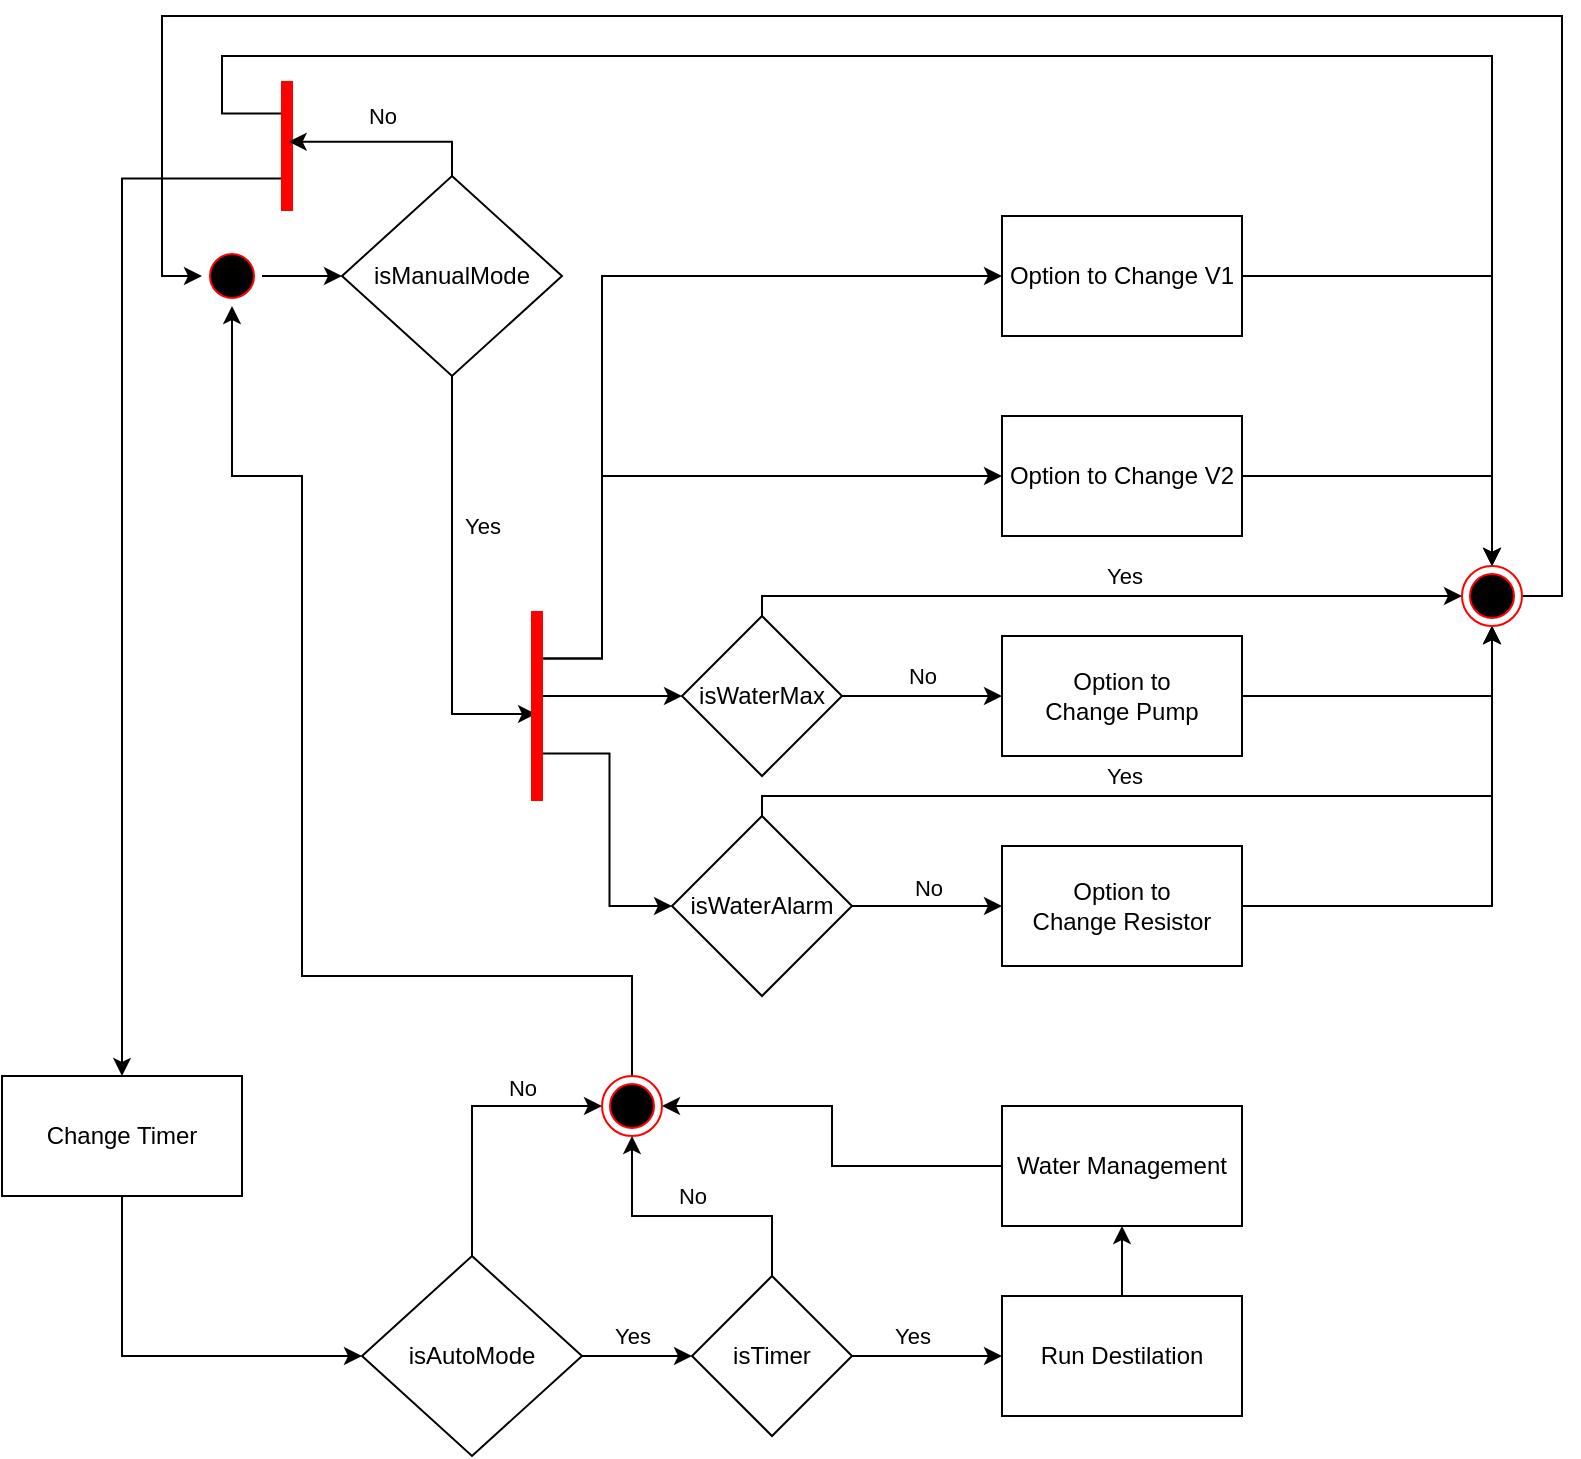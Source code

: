 <mxfile version="24.7.5">
  <diagram name="Página-1" id="O3JyGVQpDG3Lo8o7kQD4">
    <mxGraphModel dx="1687" dy="993" grid="1" gridSize="10" guides="1" tooltips="1" connect="1" arrows="1" fold="1" page="1" pageScale="1" pageWidth="827" pageHeight="1169" math="0" shadow="0">
      <root>
        <mxCell id="0" />
        <mxCell id="1" parent="0" />
        <mxCell id="xve0XWHkX6E9ICd-36VI-22" style="edgeStyle=orthogonalEdgeStyle;rounded=0;orthogonalLoop=1;jettySize=auto;html=1;" parent="1" source="xve0XWHkX6E9ICd-36VI-2" target="xve0XWHkX6E9ICd-36VI-21" edge="1">
          <mxGeometry relative="1" as="geometry" />
        </mxCell>
        <mxCell id="xve0XWHkX6E9ICd-36VI-2" value="Option to Change V1" style="rounded=0;whiteSpace=wrap;html=1;" parent="1" vertex="1">
          <mxGeometry x="524" y="140" width="120" height="60" as="geometry" />
        </mxCell>
        <mxCell id="xve0XWHkX6E9ICd-36VI-4" style="edgeStyle=orthogonalEdgeStyle;rounded=0;orthogonalLoop=1;jettySize=auto;html=1;entryX=0.458;entryY=0.45;entryDx=0;entryDy=0;entryPerimeter=0;" parent="1" source="xve0XWHkX6E9ICd-36VI-3" target="xve0XWHkX6E9ICd-36VI-13" edge="1">
          <mxGeometry relative="1" as="geometry">
            <Array as="points">
              <mxPoint x="249" y="389" />
            </Array>
          </mxGeometry>
        </mxCell>
        <mxCell id="xve0XWHkX6E9ICd-36VI-5" value="Yes" style="edgeLabel;html=1;align=center;verticalAlign=middle;resizable=0;points=[];" parent="xve0XWHkX6E9ICd-36VI-4" vertex="1" connectable="0">
          <mxGeometry x="-0.287" y="-2" relative="1" as="geometry">
            <mxPoint x="17" as="offset" />
          </mxGeometry>
        </mxCell>
        <mxCell id="xve0XWHkX6E9ICd-36VI-3" value="isManualMode" style="rhombus;whiteSpace=wrap;html=1;" parent="1" vertex="1">
          <mxGeometry x="194" y="120" width="110" height="100" as="geometry" />
        </mxCell>
        <mxCell id="xve0XWHkX6E9ICd-36VI-23" style="edgeStyle=orthogonalEdgeStyle;rounded=0;orthogonalLoop=1;jettySize=auto;html=1;" parent="1" source="xve0XWHkX6E9ICd-36VI-6" target="xve0XWHkX6E9ICd-36VI-21" edge="1">
          <mxGeometry relative="1" as="geometry" />
        </mxCell>
        <mxCell id="xve0XWHkX6E9ICd-36VI-6" value="Option to Change&amp;nbsp;V2" style="rounded=0;whiteSpace=wrap;html=1;" parent="1" vertex="1">
          <mxGeometry x="524" y="240" width="120" height="60" as="geometry" />
        </mxCell>
        <mxCell id="xve0XWHkX6E9ICd-36VI-24" style="edgeStyle=orthogonalEdgeStyle;rounded=0;orthogonalLoop=1;jettySize=auto;html=1;entryX=0.5;entryY=1;entryDx=0;entryDy=0;" parent="1" source="xve0XWHkX6E9ICd-36VI-7" target="xve0XWHkX6E9ICd-36VI-21" edge="1">
          <mxGeometry relative="1" as="geometry" />
        </mxCell>
        <mxCell id="xve0XWHkX6E9ICd-36VI-7" value="Option to Change&amp;nbsp;Pump" style="rounded=0;whiteSpace=wrap;html=1;" parent="1" vertex="1">
          <mxGeometry x="524" y="350" width="120" height="60" as="geometry" />
        </mxCell>
        <mxCell id="xve0XWHkX6E9ICd-36VI-26" style="edgeStyle=orthogonalEdgeStyle;rounded=0;orthogonalLoop=1;jettySize=auto;html=1;entryX=0.5;entryY=1;entryDx=0;entryDy=0;" parent="1" source="xve0XWHkX6E9ICd-36VI-8" target="xve0XWHkX6E9ICd-36VI-21" edge="1">
          <mxGeometry relative="1" as="geometry" />
        </mxCell>
        <mxCell id="xve0XWHkX6E9ICd-36VI-8" value="Option to Change&amp;nbsp;Resistor" style="rounded=0;whiteSpace=wrap;html=1;" parent="1" vertex="1">
          <mxGeometry x="524" y="455" width="120" height="60" as="geometry" />
        </mxCell>
        <mxCell id="xve0XWHkX6E9ICd-36VI-11" style="edgeStyle=orthogonalEdgeStyle;rounded=0;orthogonalLoop=1;jettySize=auto;html=1;entryX=0;entryY=0.5;entryDx=0;entryDy=0;" parent="1" source="xve0XWHkX6E9ICd-36VI-9" target="xve0XWHkX6E9ICd-36VI-7" edge="1">
          <mxGeometry relative="1" as="geometry" />
        </mxCell>
        <mxCell id="xve0XWHkX6E9ICd-36VI-12" value="No" style="edgeLabel;html=1;align=center;verticalAlign=middle;resizable=0;points=[];" parent="xve0XWHkX6E9ICd-36VI-11" vertex="1" connectable="0">
          <mxGeometry x="-0.219" y="1" relative="1" as="geometry">
            <mxPoint x="9" y="-9" as="offset" />
          </mxGeometry>
        </mxCell>
        <mxCell id="xve0XWHkX6E9ICd-36VI-27" style="edgeStyle=orthogonalEdgeStyle;rounded=0;orthogonalLoop=1;jettySize=auto;html=1;entryX=0;entryY=0.5;entryDx=0;entryDy=0;" parent="1" source="xve0XWHkX6E9ICd-36VI-9" target="xve0XWHkX6E9ICd-36VI-21" edge="1">
          <mxGeometry relative="1" as="geometry">
            <Array as="points">
              <mxPoint x="404" y="330" />
            </Array>
          </mxGeometry>
        </mxCell>
        <mxCell id="xve0XWHkX6E9ICd-36VI-29" value="Yes" style="edgeLabel;html=1;align=center;verticalAlign=middle;resizable=0;points=[];" parent="xve0XWHkX6E9ICd-36VI-27" vertex="1" connectable="0">
          <mxGeometry x="-0.125" relative="1" as="geometry">
            <mxPoint x="33" y="-10" as="offset" />
          </mxGeometry>
        </mxCell>
        <mxCell id="xve0XWHkX6E9ICd-36VI-9" value="isWaterMax" style="rhombus;whiteSpace=wrap;html=1;" parent="1" vertex="1">
          <mxGeometry x="364" y="340" width="80" height="80" as="geometry" />
        </mxCell>
        <mxCell id="xve0XWHkX6E9ICd-36VI-18" style="edgeStyle=orthogonalEdgeStyle;rounded=0;orthogonalLoop=1;jettySize=auto;html=1;entryX=0;entryY=0.5;entryDx=0;entryDy=0;" parent="1" source="xve0XWHkX6E9ICd-36VI-10" target="xve0XWHkX6E9ICd-36VI-8" edge="1">
          <mxGeometry relative="1" as="geometry" />
        </mxCell>
        <mxCell id="xve0XWHkX6E9ICd-36VI-19" value="No" style="edgeLabel;html=1;align=center;verticalAlign=middle;resizable=0;points=[];" parent="xve0XWHkX6E9ICd-36VI-18" vertex="1" connectable="0">
          <mxGeometry x="-0.275" relative="1" as="geometry">
            <mxPoint x="11" y="-9" as="offset" />
          </mxGeometry>
        </mxCell>
        <mxCell id="xve0XWHkX6E9ICd-36VI-28" style="edgeStyle=orthogonalEdgeStyle;rounded=0;orthogonalLoop=1;jettySize=auto;html=1;entryX=0.5;entryY=1;entryDx=0;entryDy=0;" parent="1" source="xve0XWHkX6E9ICd-36VI-10" target="xve0XWHkX6E9ICd-36VI-21" edge="1">
          <mxGeometry relative="1" as="geometry">
            <Array as="points">
              <mxPoint x="404" y="430" />
              <mxPoint x="769" y="430" />
            </Array>
          </mxGeometry>
        </mxCell>
        <mxCell id="xve0XWHkX6E9ICd-36VI-30" value="Yes" style="edgeLabel;html=1;align=center;verticalAlign=middle;resizable=0;points=[];" parent="xve0XWHkX6E9ICd-36VI-28" vertex="1" connectable="0">
          <mxGeometry x="-0.093" relative="1" as="geometry">
            <mxPoint x="-18" y="-10" as="offset" />
          </mxGeometry>
        </mxCell>
        <mxCell id="xve0XWHkX6E9ICd-36VI-10" value="isWaterAlarm" style="rhombus;whiteSpace=wrap;html=1;" parent="1" vertex="1">
          <mxGeometry x="359" y="440" width="90" height="90" as="geometry" />
        </mxCell>
        <mxCell id="xve0XWHkX6E9ICd-36VI-15" style="edgeStyle=orthogonalEdgeStyle;rounded=0;orthogonalLoop=1;jettySize=auto;html=1;exitX=0.75;exitY=0.5;exitDx=0;exitDy=0;exitPerimeter=0;entryX=0;entryY=0.5;entryDx=0;entryDy=0;" parent="1" source="xve0XWHkX6E9ICd-36VI-13" target="xve0XWHkX6E9ICd-36VI-2" edge="1">
          <mxGeometry relative="1" as="geometry">
            <mxPoint x="334" y="351.25" as="sourcePoint" />
            <mxPoint x="566.5" y="160" as="targetPoint" />
            <Array as="points">
              <mxPoint x="324" y="361" />
              <mxPoint x="324" y="170" />
            </Array>
          </mxGeometry>
        </mxCell>
        <mxCell id="xve0XWHkX6E9ICd-36VI-16" style="edgeStyle=orthogonalEdgeStyle;rounded=0;orthogonalLoop=1;jettySize=auto;html=1;exitX=0.553;exitY=0.65;exitDx=0;exitDy=0;exitPerimeter=0;entryX=0;entryY=0.5;entryDx=0;entryDy=0;" parent="1" source="xve0XWHkX6E9ICd-36VI-13" target="xve0XWHkX6E9ICd-36VI-9" edge="1">
          <mxGeometry relative="1" as="geometry" />
        </mxCell>
        <mxCell id="xve0XWHkX6E9ICd-36VI-17" style="edgeStyle=orthogonalEdgeStyle;rounded=0;orthogonalLoop=1;jettySize=auto;html=1;exitX=0.25;exitY=0.5;exitDx=0;exitDy=0;exitPerimeter=0;entryX=0;entryY=0.5;entryDx=0;entryDy=0;" parent="1" source="xve0XWHkX6E9ICd-36VI-13" target="xve0XWHkX6E9ICd-36VI-10" edge="1">
          <mxGeometry relative="1" as="geometry" />
        </mxCell>
        <mxCell id="xve0XWHkX6E9ICd-36VI-20" style="edgeStyle=orthogonalEdgeStyle;rounded=0;orthogonalLoop=1;jettySize=auto;html=1;exitX=0.75;exitY=0.5;exitDx=0;exitDy=0;exitPerimeter=0;entryX=0;entryY=0.5;entryDx=0;entryDy=0;" parent="1" source="xve0XWHkX6E9ICd-36VI-13" target="xve0XWHkX6E9ICd-36VI-6" edge="1">
          <mxGeometry relative="1" as="geometry">
            <Array as="points">
              <mxPoint x="324" y="361" />
              <mxPoint x="324" y="270" />
            </Array>
          </mxGeometry>
        </mxCell>
        <mxCell id="xve0XWHkX6E9ICd-36VI-13" value="" style="shape=line;html=1;strokeWidth=6;strokeColor=#ff0000;rotation=-90;" parent="1" vertex="1">
          <mxGeometry x="244" y="380" width="95" height="10" as="geometry" />
        </mxCell>
        <mxCell id="xve0XWHkX6E9ICd-36VI-36" style="edgeStyle=orthogonalEdgeStyle;rounded=0;orthogonalLoop=1;jettySize=auto;html=1;entryX=0;entryY=0.5;entryDx=0;entryDy=0;" parent="1" source="xve0XWHkX6E9ICd-36VI-21" target="xve0XWHkX6E9ICd-36VI-31" edge="1">
          <mxGeometry relative="1" as="geometry">
            <Array as="points">
              <mxPoint x="804" y="330" />
              <mxPoint x="804" y="40" />
              <mxPoint x="104" y="40" />
              <mxPoint x="104" y="170" />
            </Array>
          </mxGeometry>
        </mxCell>
        <mxCell id="xve0XWHkX6E9ICd-36VI-21" value="" style="ellipse;html=1;shape=endState;fillColor=#000000;strokeColor=#ff0000;" parent="1" vertex="1">
          <mxGeometry x="754" y="315" width="30" height="30" as="geometry" />
        </mxCell>
        <mxCell id="xve0XWHkX6E9ICd-36VI-33" style="edgeStyle=orthogonalEdgeStyle;rounded=0;orthogonalLoop=1;jettySize=auto;html=1;entryX=0;entryY=0.5;entryDx=0;entryDy=0;" parent="1" source="xve0XWHkX6E9ICd-36VI-31" target="xve0XWHkX6E9ICd-36VI-3" edge="1">
          <mxGeometry relative="1" as="geometry" />
        </mxCell>
        <mxCell id="xve0XWHkX6E9ICd-36VI-31" value="" style="ellipse;html=1;shape=startState;fillColor=#000000;strokeColor=#ff0000;" parent="1" vertex="1">
          <mxGeometry x="124" y="155" width="30" height="30" as="geometry" />
        </mxCell>
        <mxCell id="NpD5K99SZVwvwFvOVfnl-2" style="edgeStyle=orthogonalEdgeStyle;rounded=0;orthogonalLoop=1;jettySize=auto;html=1;entryX=0;entryY=0.5;entryDx=0;entryDy=0;" edge="1" parent="1" source="xve0XWHkX6E9ICd-36VI-41" target="NpD5K99SZVwvwFvOVfnl-1">
          <mxGeometry relative="1" as="geometry" />
        </mxCell>
        <mxCell id="NpD5K99SZVwvwFvOVfnl-3" value="Yes" style="edgeLabel;html=1;align=center;verticalAlign=middle;resizable=0;points=[];" vertex="1" connectable="0" parent="NpD5K99SZVwvwFvOVfnl-2">
          <mxGeometry x="-0.127" y="-2" relative="1" as="geometry">
            <mxPoint x="1" y="-12" as="offset" />
          </mxGeometry>
        </mxCell>
        <mxCell id="NpD5K99SZVwvwFvOVfnl-16" style="edgeStyle=orthogonalEdgeStyle;rounded=0;orthogonalLoop=1;jettySize=auto;html=1;entryX=0;entryY=0.5;entryDx=0;entryDy=0;" edge="1" parent="1" source="xve0XWHkX6E9ICd-36VI-41" target="NpD5K99SZVwvwFvOVfnl-13">
          <mxGeometry relative="1" as="geometry">
            <Array as="points">
              <mxPoint x="259" y="585" />
            </Array>
          </mxGeometry>
        </mxCell>
        <mxCell id="NpD5K99SZVwvwFvOVfnl-19" value="No" style="edgeLabel;html=1;align=center;verticalAlign=middle;resizable=0;points=[];" vertex="1" connectable="0" parent="NpD5K99SZVwvwFvOVfnl-16">
          <mxGeometry x="0.429" relative="1" as="geometry">
            <mxPoint y="-9" as="offset" />
          </mxGeometry>
        </mxCell>
        <mxCell id="xve0XWHkX6E9ICd-36VI-41" value="isAutoMode" style="rhombus;whiteSpace=wrap;html=1;" parent="1" vertex="1">
          <mxGeometry x="204" y="660" width="110" height="100" as="geometry" />
        </mxCell>
        <mxCell id="NpD5K99SZVwvwFvOVfnl-11" style="edgeStyle=orthogonalEdgeStyle;rounded=0;orthogonalLoop=1;jettySize=auto;html=1;entryX=0.5;entryY=1;entryDx=0;entryDy=0;" edge="1" parent="1" source="xve0XWHkX6E9ICd-36VI-64" target="NpD5K99SZVwvwFvOVfnl-10">
          <mxGeometry relative="1" as="geometry" />
        </mxCell>
        <mxCell id="xve0XWHkX6E9ICd-36VI-64" value="Run Destilation" style="rounded=0;whiteSpace=wrap;html=1;" parent="1" vertex="1">
          <mxGeometry x="524" y="680" width="120" height="60" as="geometry" />
        </mxCell>
        <mxCell id="NpD5K99SZVwvwFvOVfnl-4" style="edgeStyle=orthogonalEdgeStyle;rounded=0;orthogonalLoop=1;jettySize=auto;html=1;entryX=0;entryY=0.5;entryDx=0;entryDy=0;" edge="1" parent="1" source="NpD5K99SZVwvwFvOVfnl-1" target="xve0XWHkX6E9ICd-36VI-64">
          <mxGeometry relative="1" as="geometry" />
        </mxCell>
        <mxCell id="NpD5K99SZVwvwFvOVfnl-5" value="Yes" style="edgeLabel;html=1;align=center;verticalAlign=middle;resizable=0;points=[];" vertex="1" connectable="0" parent="NpD5K99SZVwvwFvOVfnl-4">
          <mxGeometry x="-0.162" y="-1" relative="1" as="geometry">
            <mxPoint x="-2" y="-11" as="offset" />
          </mxGeometry>
        </mxCell>
        <mxCell id="NpD5K99SZVwvwFvOVfnl-17" style="edgeStyle=orthogonalEdgeStyle;rounded=0;orthogonalLoop=1;jettySize=auto;html=1;entryX=0.5;entryY=1;entryDx=0;entryDy=0;" edge="1" parent="1" source="NpD5K99SZVwvwFvOVfnl-1" target="NpD5K99SZVwvwFvOVfnl-13">
          <mxGeometry relative="1" as="geometry">
            <Array as="points">
              <mxPoint x="409" y="640" />
              <mxPoint x="339" y="640" />
            </Array>
          </mxGeometry>
        </mxCell>
        <mxCell id="NpD5K99SZVwvwFvOVfnl-18" value="No" style="edgeLabel;html=1;align=center;verticalAlign=middle;resizable=0;points=[];" vertex="1" connectable="0" parent="NpD5K99SZVwvwFvOVfnl-17">
          <mxGeometry x="-0.012" y="-1" relative="1" as="geometry">
            <mxPoint x="-1" y="-9" as="offset" />
          </mxGeometry>
        </mxCell>
        <mxCell id="NpD5K99SZVwvwFvOVfnl-1" value="isTimer" style="rhombus;whiteSpace=wrap;html=1;" vertex="1" parent="1">
          <mxGeometry x="369" y="670" width="80" height="80" as="geometry" />
        </mxCell>
        <mxCell id="NpD5K99SZVwvwFvOVfnl-9" style="edgeStyle=orthogonalEdgeStyle;rounded=0;orthogonalLoop=1;jettySize=auto;html=1;entryX=0;entryY=0.5;entryDx=0;entryDy=0;exitX=0.5;exitY=1;exitDx=0;exitDy=0;" edge="1" parent="1" source="NpD5K99SZVwvwFvOVfnl-6" target="xve0XWHkX6E9ICd-36VI-41">
          <mxGeometry relative="1" as="geometry" />
        </mxCell>
        <mxCell id="NpD5K99SZVwvwFvOVfnl-6" value="Change Timer" style="rounded=0;whiteSpace=wrap;html=1;" vertex="1" parent="1">
          <mxGeometry x="24" y="570" width="120" height="60" as="geometry" />
        </mxCell>
        <mxCell id="NpD5K99SZVwvwFvOVfnl-14" style="edgeStyle=orthogonalEdgeStyle;rounded=0;orthogonalLoop=1;jettySize=auto;html=1;entryX=1;entryY=0.5;entryDx=0;entryDy=0;" edge="1" parent="1" source="NpD5K99SZVwvwFvOVfnl-10" target="NpD5K99SZVwvwFvOVfnl-13">
          <mxGeometry relative="1" as="geometry" />
        </mxCell>
        <mxCell id="NpD5K99SZVwvwFvOVfnl-10" value="Water Management" style="rounded=0;whiteSpace=wrap;html=1;" vertex="1" parent="1">
          <mxGeometry x="524" y="585" width="120" height="60" as="geometry" />
        </mxCell>
        <mxCell id="NpD5K99SZVwvwFvOVfnl-20" style="edgeStyle=orthogonalEdgeStyle;rounded=0;orthogonalLoop=1;jettySize=auto;html=1;entryX=0.5;entryY=1;entryDx=0;entryDy=0;" edge="1" parent="1" source="NpD5K99SZVwvwFvOVfnl-13" target="xve0XWHkX6E9ICd-36VI-31">
          <mxGeometry relative="1" as="geometry">
            <Array as="points">
              <mxPoint x="339" y="520" />
              <mxPoint x="174" y="520" />
              <mxPoint x="174" y="270" />
              <mxPoint x="139" y="270" />
            </Array>
          </mxGeometry>
        </mxCell>
        <mxCell id="NpD5K99SZVwvwFvOVfnl-13" value="" style="ellipse;html=1;shape=endState;fillColor=#000000;strokeColor=#ff0000;" vertex="1" parent="1">
          <mxGeometry x="324" y="570" width="30" height="30" as="geometry" />
        </mxCell>
        <mxCell id="NpD5K99SZVwvwFvOVfnl-24" style="edgeStyle=orthogonalEdgeStyle;rounded=0;orthogonalLoop=1;jettySize=auto;html=1;exitX=0.25;exitY=0.5;exitDx=0;exitDy=0;exitPerimeter=0;entryX=0.5;entryY=0;entryDx=0;entryDy=0;" edge="1" parent="1" source="NpD5K99SZVwvwFvOVfnl-21" target="NpD5K99SZVwvwFvOVfnl-6">
          <mxGeometry relative="1" as="geometry">
            <Array as="points">
              <mxPoint x="84" y="121" />
            </Array>
          </mxGeometry>
        </mxCell>
        <mxCell id="NpD5K99SZVwvwFvOVfnl-25" style="edgeStyle=orthogonalEdgeStyle;rounded=0;orthogonalLoop=1;jettySize=auto;html=1;exitX=0.75;exitY=0.5;exitDx=0;exitDy=0;exitPerimeter=0;entryX=0.5;entryY=0;entryDx=0;entryDy=0;" edge="1" parent="1" source="NpD5K99SZVwvwFvOVfnl-21" target="xve0XWHkX6E9ICd-36VI-21">
          <mxGeometry relative="1" as="geometry">
            <Array as="points">
              <mxPoint x="134" y="89" />
              <mxPoint x="134" y="60" />
              <mxPoint x="769" y="60" />
            </Array>
          </mxGeometry>
        </mxCell>
        <mxCell id="NpD5K99SZVwvwFvOVfnl-21" value="" style="shape=line;html=1;strokeWidth=6;strokeColor=#ff0000;rotation=-90;" vertex="1" parent="1">
          <mxGeometry x="134" y="100" width="65" height="10" as="geometry" />
        </mxCell>
        <mxCell id="NpD5K99SZVwvwFvOVfnl-22" style="edgeStyle=orthogonalEdgeStyle;rounded=0;orthogonalLoop=1;jettySize=auto;html=1;entryX=0.533;entryY=0.583;entryDx=0;entryDy=0;entryPerimeter=0;" edge="1" parent="1" source="xve0XWHkX6E9ICd-36VI-3" target="NpD5K99SZVwvwFvOVfnl-21">
          <mxGeometry relative="1" as="geometry">
            <Array as="points">
              <mxPoint x="249" y="103" />
            </Array>
          </mxGeometry>
        </mxCell>
        <mxCell id="NpD5K99SZVwvwFvOVfnl-23" value="No" style="edgeLabel;html=1;align=center;verticalAlign=middle;resizable=0;points=[];" vertex="1" connectable="0" parent="NpD5K99SZVwvwFvOVfnl-22">
          <mxGeometry x="-0.133" relative="1" as="geometry">
            <mxPoint x="-9" y="-13" as="offset" />
          </mxGeometry>
        </mxCell>
      </root>
    </mxGraphModel>
  </diagram>
</mxfile>
